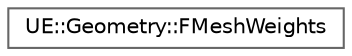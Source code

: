 digraph "Graphical Class Hierarchy"
{
 // INTERACTIVE_SVG=YES
 // LATEX_PDF_SIZE
  bgcolor="transparent";
  edge [fontname=Helvetica,fontsize=10,labelfontname=Helvetica,labelfontsize=10];
  node [fontname=Helvetica,fontsize=10,shape=box,height=0.2,width=0.4];
  rankdir="LR";
  Node0 [id="Node000000",label="UE::Geometry::FMeshWeights",height=0.2,width=0.4,color="grey40", fillcolor="white", style="filled",URL="$df/dc7/classUE_1_1Geometry_1_1FMeshWeights.html",tooltip="FMeshWeights implements various techniques for computing local weights of a mesh, for example one-rin..."];
}
